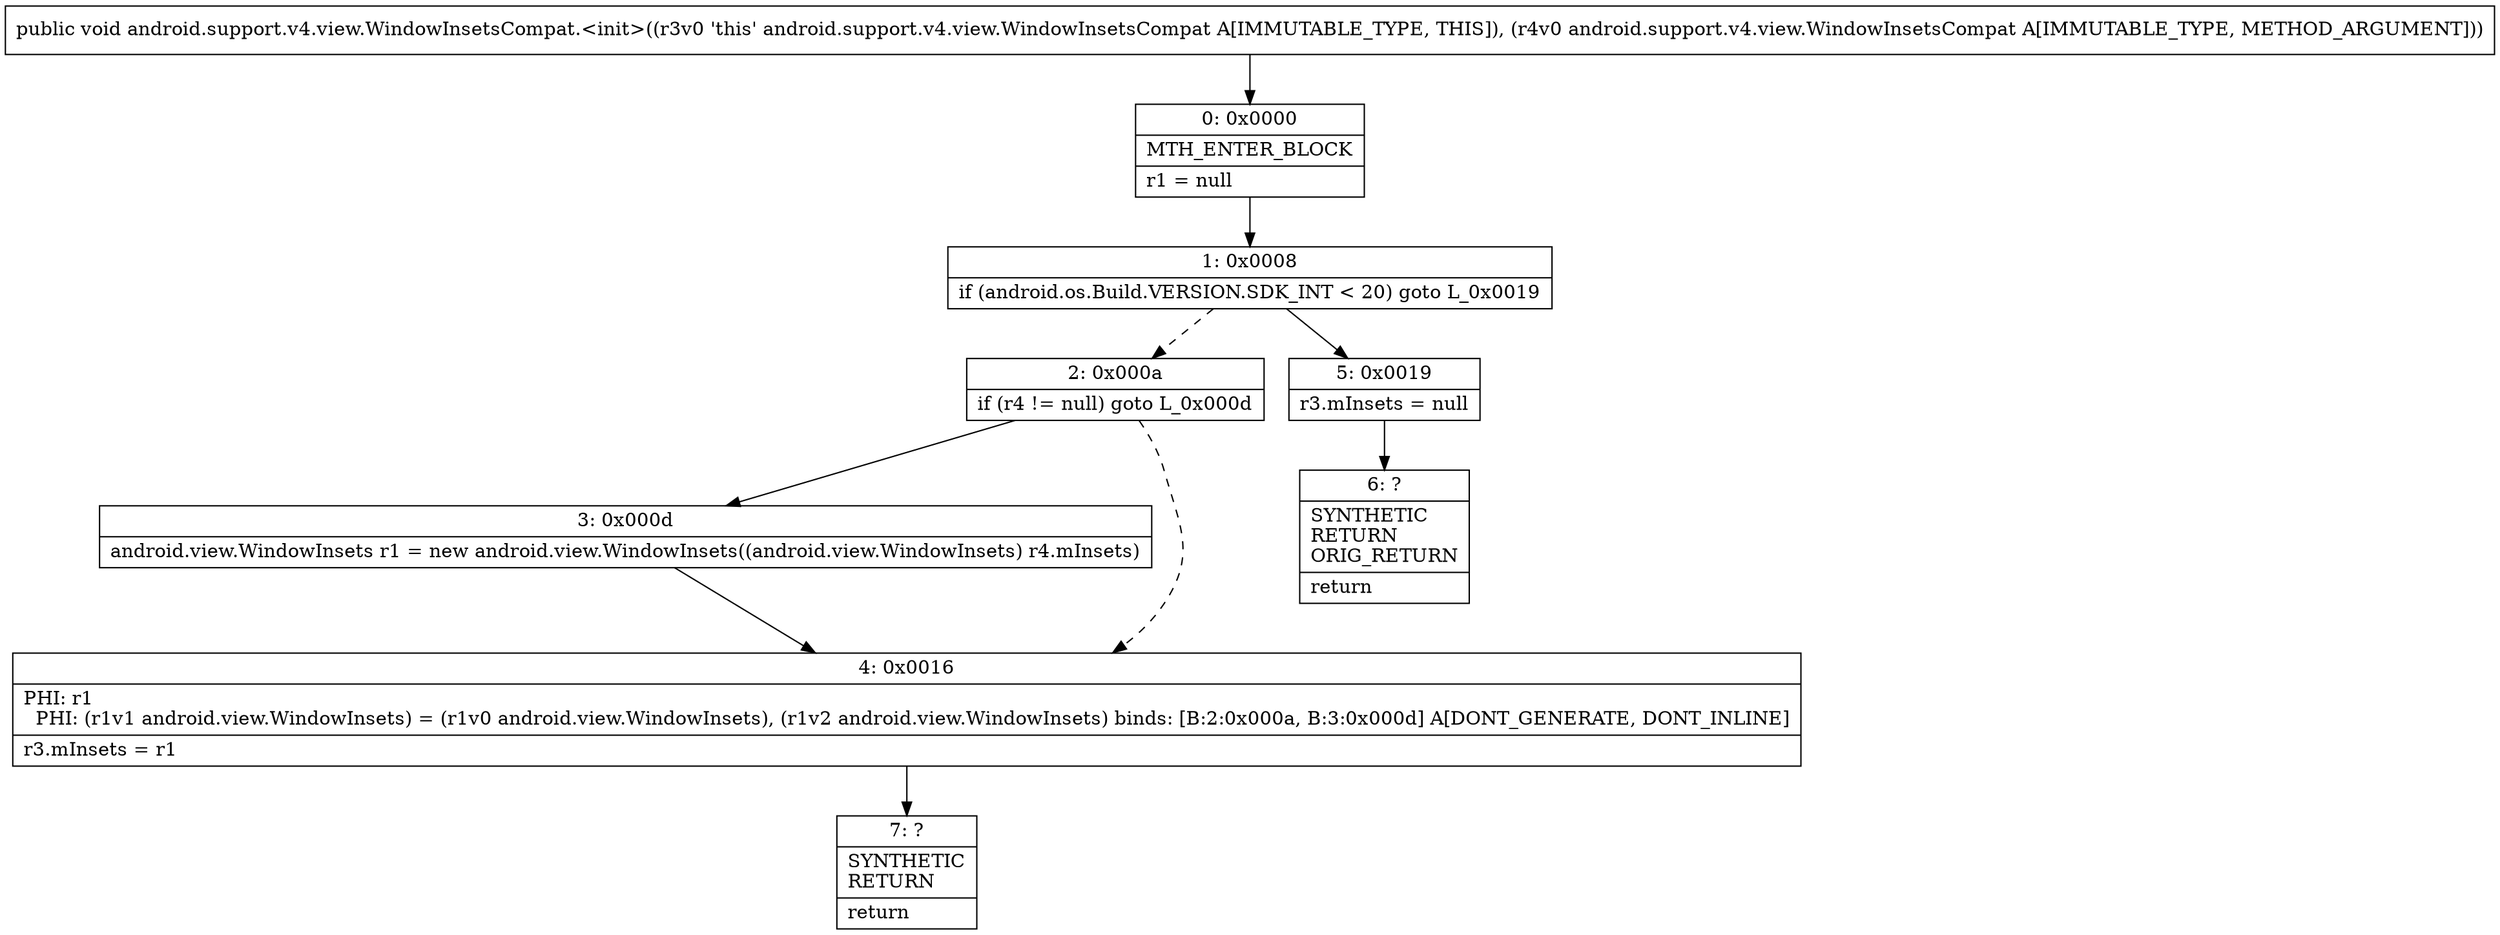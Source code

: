 digraph "CFG forandroid.support.v4.view.WindowInsetsCompat.\<init\>(Landroid\/support\/v4\/view\/WindowInsetsCompat;)V" {
Node_0 [shape=record,label="{0\:\ 0x0000|MTH_ENTER_BLOCK\l|r1 = null\l}"];
Node_1 [shape=record,label="{1\:\ 0x0008|if (android.os.Build.VERSION.SDK_INT \< 20) goto L_0x0019\l}"];
Node_2 [shape=record,label="{2\:\ 0x000a|if (r4 != null) goto L_0x000d\l}"];
Node_3 [shape=record,label="{3\:\ 0x000d|android.view.WindowInsets r1 = new android.view.WindowInsets((android.view.WindowInsets) r4.mInsets)\l}"];
Node_4 [shape=record,label="{4\:\ 0x0016|PHI: r1 \l  PHI: (r1v1 android.view.WindowInsets) = (r1v0 android.view.WindowInsets), (r1v2 android.view.WindowInsets) binds: [B:2:0x000a, B:3:0x000d] A[DONT_GENERATE, DONT_INLINE]\l|r3.mInsets = r1\l}"];
Node_5 [shape=record,label="{5\:\ 0x0019|r3.mInsets = null\l}"];
Node_6 [shape=record,label="{6\:\ ?|SYNTHETIC\lRETURN\lORIG_RETURN\l|return\l}"];
Node_7 [shape=record,label="{7\:\ ?|SYNTHETIC\lRETURN\l|return\l}"];
MethodNode[shape=record,label="{public void android.support.v4.view.WindowInsetsCompat.\<init\>((r3v0 'this' android.support.v4.view.WindowInsetsCompat A[IMMUTABLE_TYPE, THIS]), (r4v0 android.support.v4.view.WindowInsetsCompat A[IMMUTABLE_TYPE, METHOD_ARGUMENT])) }"];
MethodNode -> Node_0;
Node_0 -> Node_1;
Node_1 -> Node_2[style=dashed];
Node_1 -> Node_5;
Node_2 -> Node_3;
Node_2 -> Node_4[style=dashed];
Node_3 -> Node_4;
Node_4 -> Node_7;
Node_5 -> Node_6;
}

